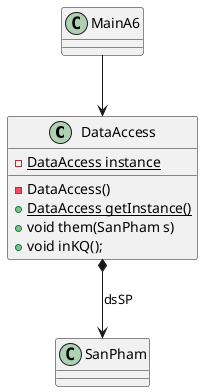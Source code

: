 @startuml
'https://plantuml.com/sequence-diagram

class DataAccess{
    - {static} DataAccess instance
    - DataAccess()
    + {static} DataAccess getInstance()
    + void them(SanPham s)
    + void inKQ();
}

class SanPham

class MainA6
MainA6 --> DataAccess
DataAccess *--> SanPham: "dsSP"
@enduml